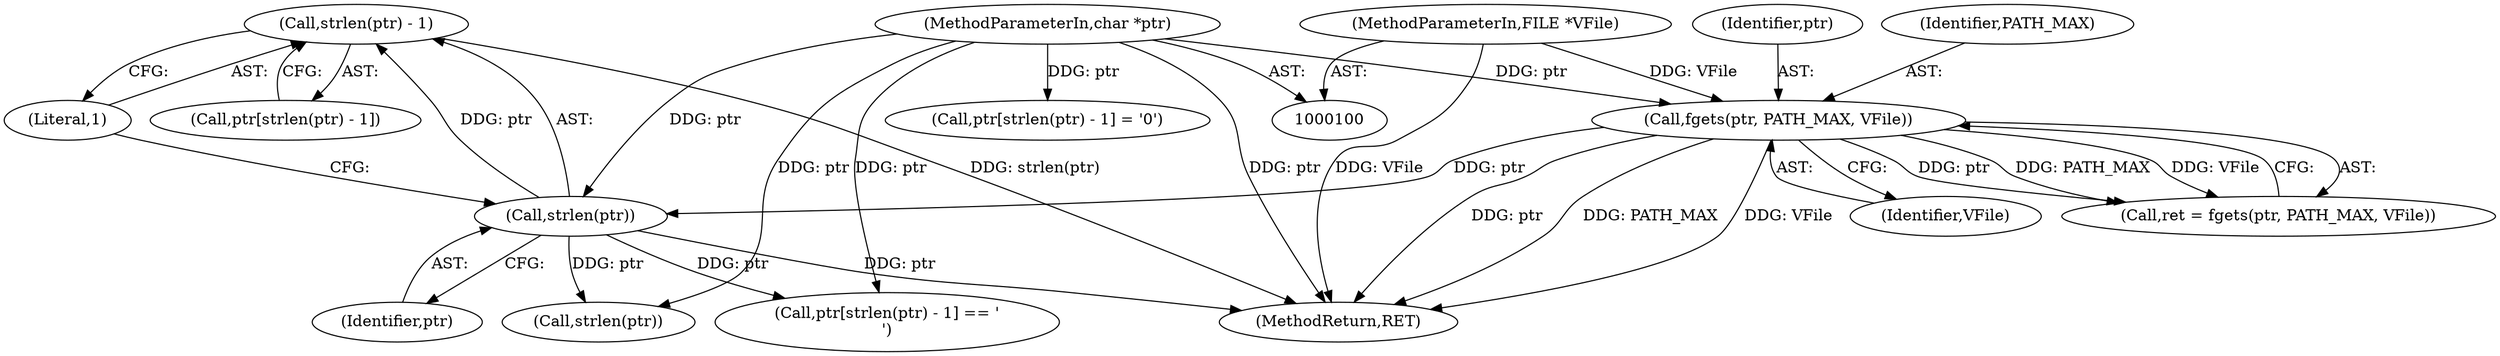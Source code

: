digraph "1_tcpdump_9ba91381954ad325ea4fd26b9c65a8bd9a2a85b6@API" {
"1000120" [label="(Call,strlen(ptr) - 1)"];
"1000121" [label="(Call,strlen(ptr))"];
"1000107" [label="(Call,fgets(ptr, PATH_MAX, VFile))"];
"1000102" [label="(MethodParameterIn,char *ptr)"];
"1000101" [label="(MethodParameterIn,FILE *VFile)"];
"1000120" [label="(Call,strlen(ptr) - 1)"];
"1000110" [label="(Identifier,VFile)"];
"1000123" [label="(Literal,1)"];
"1000101" [label="(MethodParameterIn,FILE *VFile)"];
"1000109" [label="(Identifier,PATH_MAX)"];
"1000125" [label="(Call,ptr[strlen(ptr) - 1] = '\0')"];
"1000122" [label="(Identifier,ptr)"];
"1000117" [label="(Call,ptr[strlen(ptr) - 1] == '\n')"];
"1000121" [label="(Call,strlen(ptr))"];
"1000107" [label="(Call,fgets(ptr, PATH_MAX, VFile))"];
"1000105" [label="(Call,ret = fgets(ptr, PATH_MAX, VFile))"];
"1000108" [label="(Identifier,ptr)"];
"1000129" [label="(Call,strlen(ptr))"];
"1000102" [label="(MethodParameterIn,char *ptr)"];
"1000118" [label="(Call,ptr[strlen(ptr) - 1])"];
"1000135" [label="(MethodReturn,RET)"];
"1000120" -> "1000118"  [label="AST: "];
"1000120" -> "1000123"  [label="CFG: "];
"1000121" -> "1000120"  [label="AST: "];
"1000123" -> "1000120"  [label="AST: "];
"1000118" -> "1000120"  [label="CFG: "];
"1000120" -> "1000135"  [label="DDG: strlen(ptr)"];
"1000121" -> "1000120"  [label="DDG: ptr"];
"1000121" -> "1000122"  [label="CFG: "];
"1000122" -> "1000121"  [label="AST: "];
"1000123" -> "1000121"  [label="CFG: "];
"1000121" -> "1000135"  [label="DDG: ptr"];
"1000121" -> "1000117"  [label="DDG: ptr"];
"1000107" -> "1000121"  [label="DDG: ptr"];
"1000102" -> "1000121"  [label="DDG: ptr"];
"1000121" -> "1000129"  [label="DDG: ptr"];
"1000107" -> "1000105"  [label="AST: "];
"1000107" -> "1000110"  [label="CFG: "];
"1000108" -> "1000107"  [label="AST: "];
"1000109" -> "1000107"  [label="AST: "];
"1000110" -> "1000107"  [label="AST: "];
"1000105" -> "1000107"  [label="CFG: "];
"1000107" -> "1000135"  [label="DDG: ptr"];
"1000107" -> "1000135"  [label="DDG: PATH_MAX"];
"1000107" -> "1000135"  [label="DDG: VFile"];
"1000107" -> "1000105"  [label="DDG: ptr"];
"1000107" -> "1000105"  [label="DDG: PATH_MAX"];
"1000107" -> "1000105"  [label="DDG: VFile"];
"1000102" -> "1000107"  [label="DDG: ptr"];
"1000101" -> "1000107"  [label="DDG: VFile"];
"1000102" -> "1000100"  [label="AST: "];
"1000102" -> "1000135"  [label="DDG: ptr"];
"1000102" -> "1000117"  [label="DDG: ptr"];
"1000102" -> "1000125"  [label="DDG: ptr"];
"1000102" -> "1000129"  [label="DDG: ptr"];
"1000101" -> "1000100"  [label="AST: "];
"1000101" -> "1000135"  [label="DDG: VFile"];
}

